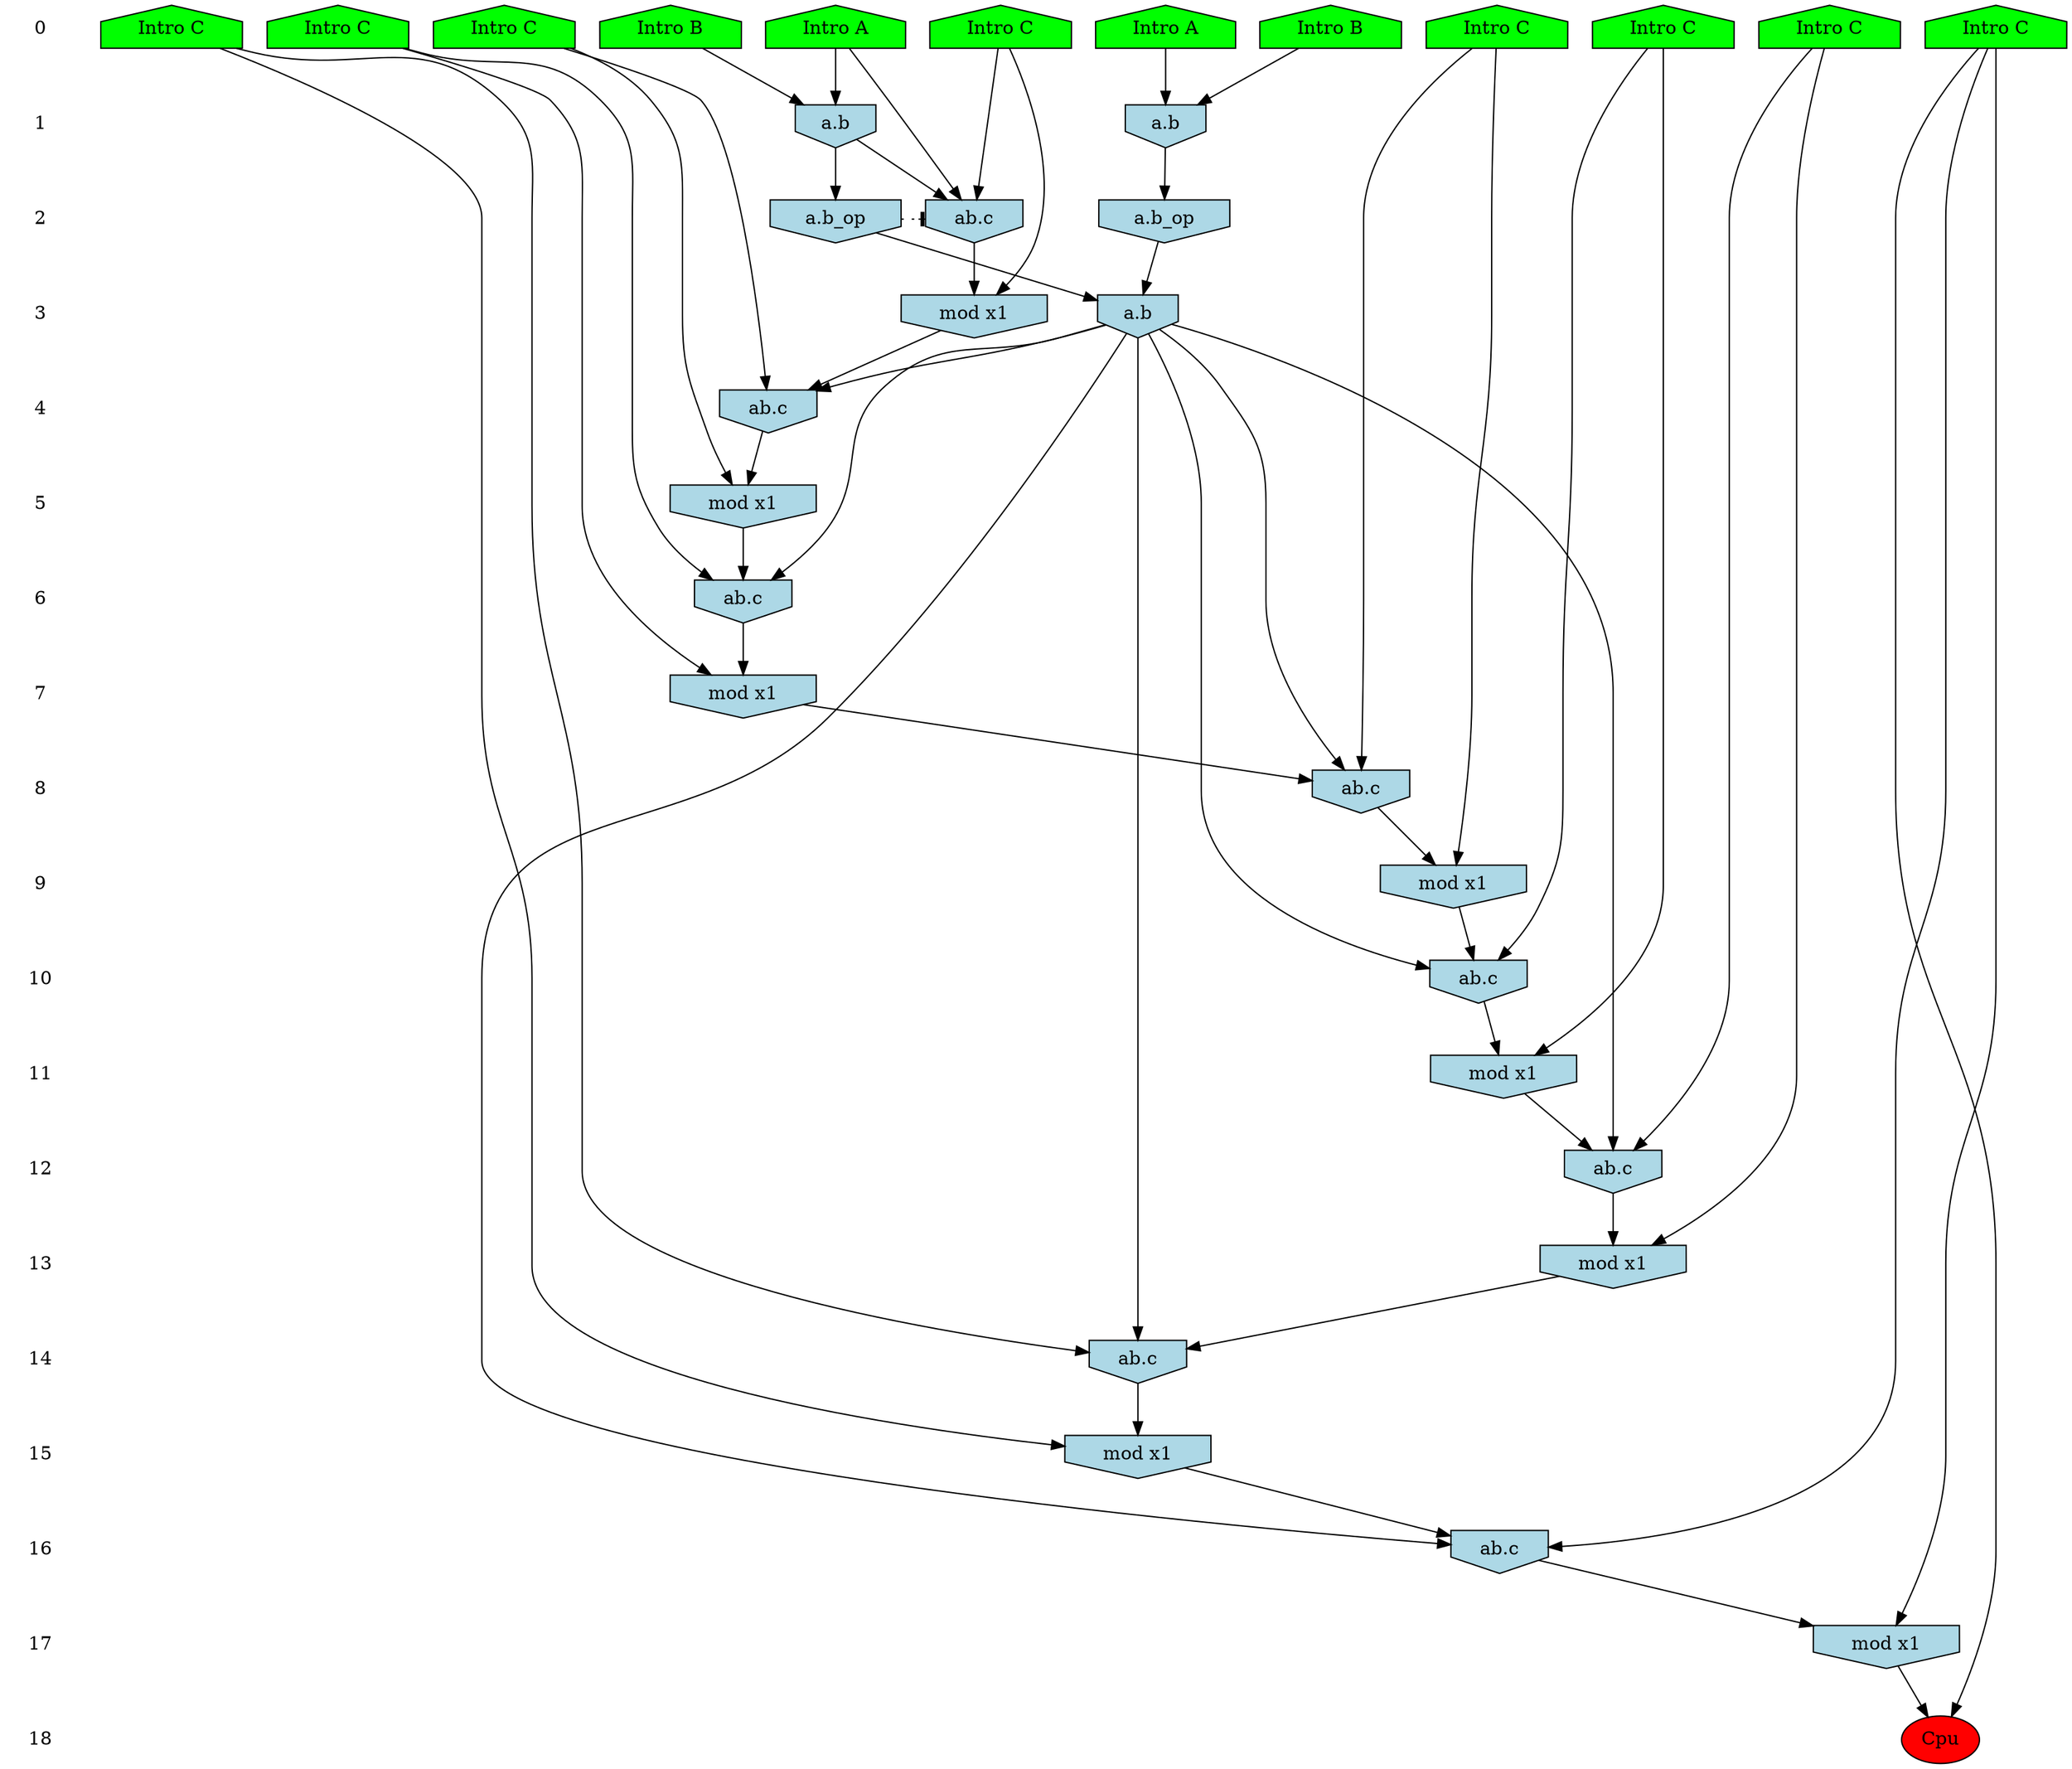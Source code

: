 /* Compression of 1 causal flows obtained in average at 1.973779E+01 t.u */
/* Compressed causal flows were: [3634] */
digraph G{
 ranksep=.5 ; 
{ rank = same ; "0" [shape=plaintext] ; node_1 [label ="Intro B", shape=house, style=filled, fillcolor=green] ;
node_2 [label ="Intro A", shape=house, style=filled, fillcolor=green] ;
node_3 [label ="Intro A", shape=house, style=filled, fillcolor=green] ;
node_4 [label ="Intro B", shape=house, style=filled, fillcolor=green] ;
node_5 [label ="Intro C", shape=house, style=filled, fillcolor=green] ;
node_6 [label ="Intro C", shape=house, style=filled, fillcolor=green] ;
node_7 [label ="Intro C", shape=house, style=filled, fillcolor=green] ;
node_8 [label ="Intro C", shape=house, style=filled, fillcolor=green] ;
node_9 [label ="Intro C", shape=house, style=filled, fillcolor=green] ;
node_10 [label ="Intro C", shape=house, style=filled, fillcolor=green] ;
node_11 [label ="Intro C", shape=house, style=filled, fillcolor=green] ;
node_12 [label ="Intro C", shape=house, style=filled, fillcolor=green] ;
}
{ rank = same ; "1" [shape=plaintext] ; node_13 [label="a.b", shape=invhouse, style=filled, fillcolor = lightblue] ;
node_15 [label="a.b", shape=invhouse, style=filled, fillcolor = lightblue] ;
}
{ rank = same ; "2" [shape=plaintext] ; node_14 [label="ab.c", shape=invhouse, style=filled, fillcolor = lightblue] ;
node_16 [label="a.b_op", shape=invhouse, style=filled, fillcolor = lightblue] ;
node_17 [label="a.b_op", shape=invhouse, style=filled, fillcolor = lightblue] ;
}
{ rank = same ; "3" [shape=plaintext] ; node_18 [label="mod x1", shape=invhouse, style=filled, fillcolor = lightblue] ;
node_19 [label="a.b", shape=invhouse, style=filled, fillcolor = lightblue] ;
}
{ rank = same ; "4" [shape=plaintext] ; node_20 [label="ab.c", shape=invhouse, style=filled, fillcolor = lightblue] ;
}
{ rank = same ; "5" [shape=plaintext] ; node_21 [label="mod x1", shape=invhouse, style=filled, fillcolor = lightblue] ;
}
{ rank = same ; "6" [shape=plaintext] ; node_22 [label="ab.c", shape=invhouse, style=filled, fillcolor = lightblue] ;
}
{ rank = same ; "7" [shape=plaintext] ; node_23 [label="mod x1", shape=invhouse, style=filled, fillcolor = lightblue] ;
}
{ rank = same ; "8" [shape=plaintext] ; node_24 [label="ab.c", shape=invhouse, style=filled, fillcolor = lightblue] ;
}
{ rank = same ; "9" [shape=plaintext] ; node_25 [label="mod x1", shape=invhouse, style=filled, fillcolor = lightblue] ;
}
{ rank = same ; "10" [shape=plaintext] ; node_26 [label="ab.c", shape=invhouse, style=filled, fillcolor = lightblue] ;
}
{ rank = same ; "11" [shape=plaintext] ; node_27 [label="mod x1", shape=invhouse, style=filled, fillcolor = lightblue] ;
}
{ rank = same ; "12" [shape=plaintext] ; node_28 [label="ab.c", shape=invhouse, style=filled, fillcolor = lightblue] ;
}
{ rank = same ; "13" [shape=plaintext] ; node_29 [label="mod x1", shape=invhouse, style=filled, fillcolor = lightblue] ;
}
{ rank = same ; "14" [shape=plaintext] ; node_30 [label="ab.c", shape=invhouse, style=filled, fillcolor = lightblue] ;
}
{ rank = same ; "15" [shape=plaintext] ; node_31 [label="mod x1", shape=invhouse, style=filled, fillcolor = lightblue] ;
}
{ rank = same ; "16" [shape=plaintext] ; node_32 [label="ab.c", shape=invhouse, style=filled, fillcolor = lightblue] ;
}
{ rank = same ; "17" [shape=plaintext] ; node_33 [label="mod x1", shape=invhouse, style=filled, fillcolor = lightblue] ;
}
{ rank = same ; "18" [shape=plaintext] ; node_34 [label ="Cpu", style=filled, fillcolor=red] ;
}
"0" -> "1" [style="invis"]; 
"1" -> "2" [style="invis"]; 
"2" -> "3" [style="invis"]; 
"3" -> "4" [style="invis"]; 
"4" -> "5" [style="invis"]; 
"5" -> "6" [style="invis"]; 
"6" -> "7" [style="invis"]; 
"7" -> "8" [style="invis"]; 
"8" -> "9" [style="invis"]; 
"9" -> "10" [style="invis"]; 
"10" -> "11" [style="invis"]; 
"11" -> "12" [style="invis"]; 
"12" -> "13" [style="invis"]; 
"13" -> "14" [style="invis"]; 
"14" -> "15" [style="invis"]; 
"15" -> "16" [style="invis"]; 
"16" -> "17" [style="invis"]; 
"17" -> "18" [style="invis"]; 
node_2 -> node_13
node_4 -> node_13
node_2 -> node_14
node_6 -> node_14
node_13 -> node_14
node_1 -> node_15
node_3 -> node_15
node_15 -> node_16
node_13 -> node_17
node_6 -> node_18
node_14 -> node_18
node_16 -> node_19
node_17 -> node_19
node_12 -> node_20
node_18 -> node_20
node_19 -> node_20
node_12 -> node_21
node_20 -> node_21
node_10 -> node_22
node_19 -> node_22
node_21 -> node_22
node_10 -> node_23
node_22 -> node_23
node_9 -> node_24
node_19 -> node_24
node_23 -> node_24
node_9 -> node_25
node_24 -> node_25
node_7 -> node_26
node_19 -> node_26
node_25 -> node_26
node_7 -> node_27
node_26 -> node_27
node_5 -> node_28
node_19 -> node_28
node_27 -> node_28
node_5 -> node_29
node_28 -> node_29
node_11 -> node_30
node_19 -> node_30
node_29 -> node_30
node_11 -> node_31
node_30 -> node_31
node_8 -> node_32
node_19 -> node_32
node_31 -> node_32
node_8 -> node_33
node_32 -> node_33
node_8 -> node_34
node_33 -> node_34
node_17 -> node_14 [style=dotted, arrowhead = tee] 
}
/*
 Dot generation time: 0.000162
*/